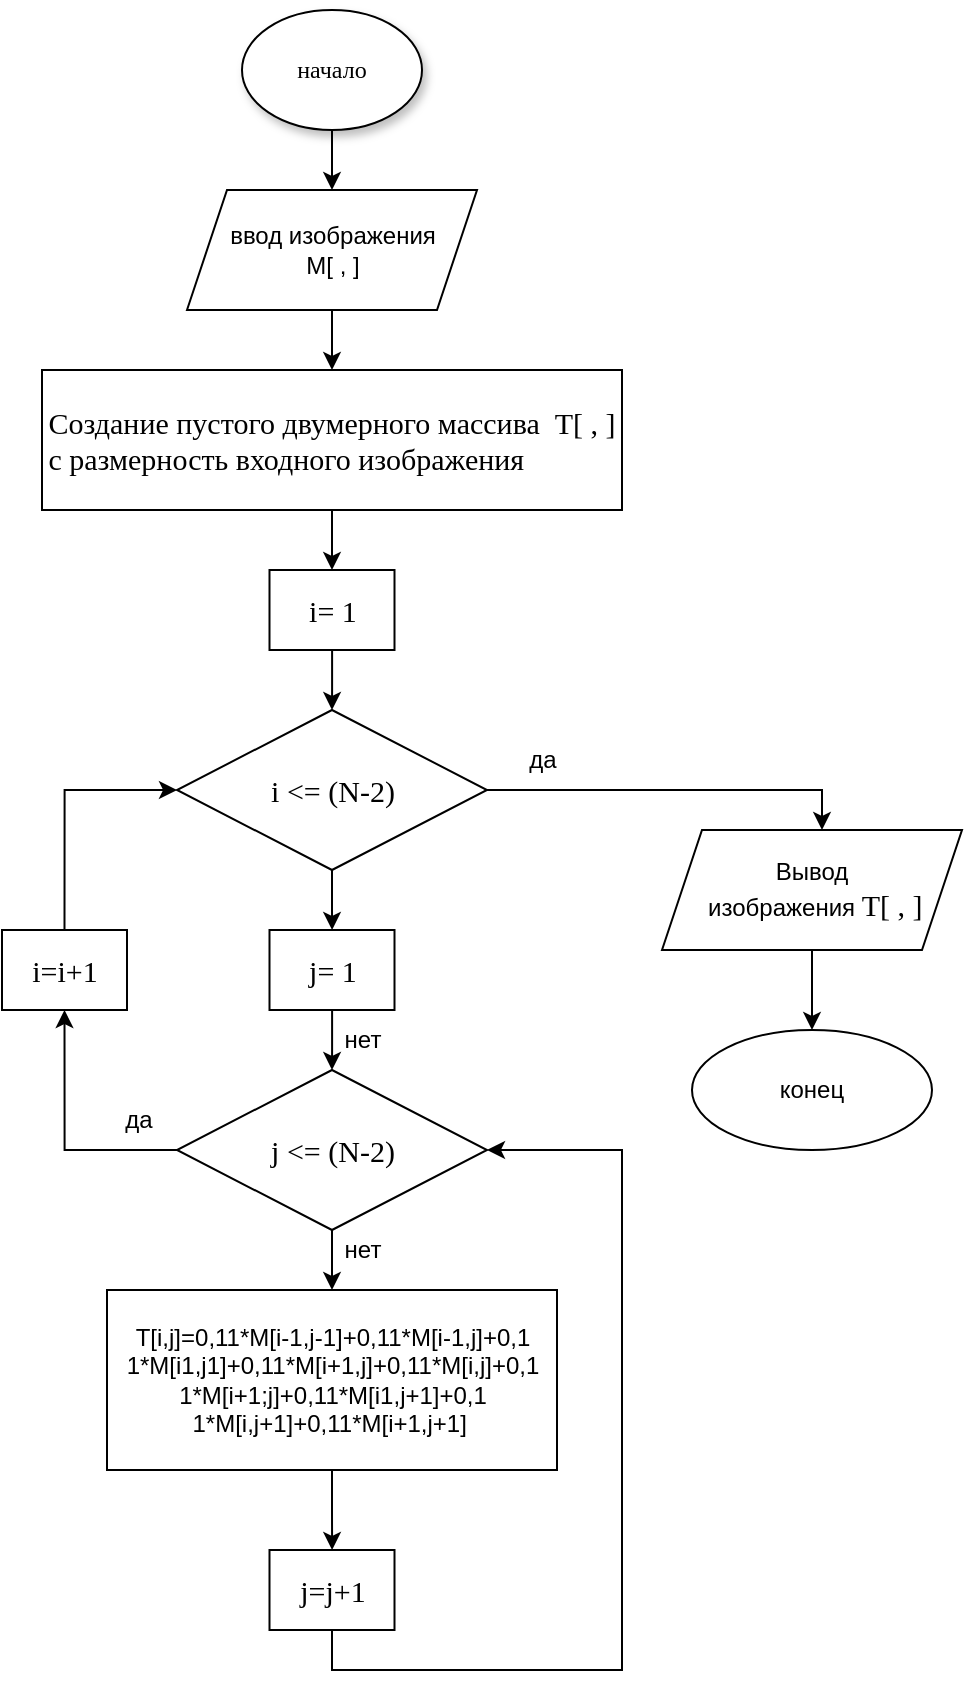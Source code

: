 <mxfile version="20.4.0" type="device"><diagram name="Page-1" id="42789a77-a242-8287-6e28-9cd8cfd52e62"><mxGraphModel dx="523" dy="719" grid="1" gridSize="10" guides="1" tooltips="1" connect="1" arrows="1" fold="1" page="1" pageScale="1" pageWidth="1100" pageHeight="850" background="none" math="0" shadow="0"><root><mxCell id="0"/><mxCell id="1" parent="0"/><mxCell id="BZrpUED-aytCTXXoasjo-2" style="edgeStyle=orthogonalEdgeStyle;rounded=0;orthogonalLoop=1;jettySize=auto;html=1;exitX=0.5;exitY=1;exitDx=0;exitDy=0;entryX=0.5;entryY=0;entryDx=0;entryDy=0;" edge="1" parent="1" source="1ea317790d2ca983-1" target="BZrpUED-aytCTXXoasjo-1"><mxGeometry relative="1" as="geometry"/></mxCell><mxCell id="1ea317790d2ca983-1" value="начало" style="ellipse;whiteSpace=wrap;html=1;rounded=0;shadow=1;comic=0;labelBackgroundColor=none;strokeWidth=1;fontFamily=Verdana;fontSize=12;align=center;" parent="1" vertex="1"><mxGeometry x="450" y="80" width="90" height="60" as="geometry"/></mxCell><mxCell id="BZrpUED-aytCTXXoasjo-4" style="edgeStyle=orthogonalEdgeStyle;rounded=0;orthogonalLoop=1;jettySize=auto;html=1;exitX=0.5;exitY=1;exitDx=0;exitDy=0;entryX=0.5;entryY=0;entryDx=0;entryDy=0;" edge="1" parent="1" source="BZrpUED-aytCTXXoasjo-1" target="BZrpUED-aytCTXXoasjo-3"><mxGeometry relative="1" as="geometry"/></mxCell><mxCell id="BZrpUED-aytCTXXoasjo-1" value="ввод изображения &lt;br&gt;M[ , ]" style="shape=parallelogram;perimeter=parallelogramPerimeter;whiteSpace=wrap;html=1;fixedSize=1;" vertex="1" parent="1"><mxGeometry x="422.5" y="170" width="145" height="60" as="geometry"/></mxCell><mxCell id="BZrpUED-aytCTXXoasjo-15" style="edgeStyle=orthogonalEdgeStyle;rounded=0;orthogonalLoop=1;jettySize=auto;html=1;exitX=0.5;exitY=1;exitDx=0;exitDy=0;entryX=0.5;entryY=0;entryDx=0;entryDy=0;" edge="1" parent="1" source="BZrpUED-aytCTXXoasjo-3" target="BZrpUED-aytCTXXoasjo-14"><mxGeometry relative="1" as="geometry"/></mxCell><mxCell id="BZrpUED-aytCTXXoasjo-3" value="&lt;div style=&quot;font-family: &amp;quot;YS Text&amp;quot;; font-size: 15px; text-align: left; background-color: rgb(255, 255, 255);&quot;&gt;Создание пустого двумерного массива&amp;nbsp; T[ , ]&lt;/div&gt;&lt;div style=&quot;font-family: &amp;quot;YS Text&amp;quot;; font-size: 15px; text-align: left; background-color: rgb(255, 255, 255);&quot;&gt;c размерность входного изображения&lt;/div&gt;" style="rounded=0;whiteSpace=wrap;html=1;" vertex="1" parent="1"><mxGeometry x="350" y="260" width="290" height="70" as="geometry"/></mxCell><mxCell id="BZrpUED-aytCTXXoasjo-19" value="" style="edgeStyle=orthogonalEdgeStyle;rounded=0;orthogonalLoop=1;jettySize=auto;html=1;" edge="1" parent="1" source="BZrpUED-aytCTXXoasjo-8" target="BZrpUED-aytCTXXoasjo-18"><mxGeometry relative="1" as="geometry"/></mxCell><mxCell id="BZrpUED-aytCTXXoasjo-21" value="" style="edgeStyle=orthogonalEdgeStyle;rounded=0;orthogonalLoop=1;jettySize=auto;html=1;" edge="1" parent="1" source="BZrpUED-aytCTXXoasjo-8" target="BZrpUED-aytCTXXoasjo-9"><mxGeometry relative="1" as="geometry"><Array as="points"><mxPoint x="740" y="470"/></Array></mxGeometry></mxCell><mxCell id="BZrpUED-aytCTXXoasjo-8" value="&lt;span style=&quot;font-family: &amp;quot;YS Text&amp;quot;; font-size: 15px; text-align: left; background-color: rgb(255, 255, 255);&quot;&gt;i &amp;lt;= (N-2)&lt;/span&gt;" style="rhombus;whiteSpace=wrap;html=1;" vertex="1" parent="1"><mxGeometry x="417.5" y="430" width="155" height="80" as="geometry"/></mxCell><mxCell id="BZrpUED-aytCTXXoasjo-11" value="" style="edgeStyle=orthogonalEdgeStyle;rounded=0;orthogonalLoop=1;jettySize=auto;html=1;" edge="1" parent="1" source="BZrpUED-aytCTXXoasjo-9" target="BZrpUED-aytCTXXoasjo-10"><mxGeometry relative="1" as="geometry"/></mxCell><mxCell id="BZrpUED-aytCTXXoasjo-9" value="Вывод&lt;br&gt;&amp;nbsp;изображения&amp;nbsp;&lt;span style=&quot;font-family: &amp;quot;YS Text&amp;quot;; font-size: 15px; text-align: left; background-color: rgb(255, 255, 255);&quot;&gt;T[ , ]&lt;/span&gt;" style="shape=parallelogram;perimeter=parallelogramPerimeter;whiteSpace=wrap;html=1;fixedSize=1;" vertex="1" parent="1"><mxGeometry x="660" y="490" width="150" height="60" as="geometry"/></mxCell><mxCell id="BZrpUED-aytCTXXoasjo-10" value="конец" style="ellipse;whiteSpace=wrap;html=1;" vertex="1" parent="1"><mxGeometry x="675" y="590" width="120" height="60" as="geometry"/></mxCell><mxCell id="BZrpUED-aytCTXXoasjo-16" value="" style="edgeStyle=orthogonalEdgeStyle;rounded=0;orthogonalLoop=1;jettySize=auto;html=1;" edge="1" parent="1" source="BZrpUED-aytCTXXoasjo-14" target="BZrpUED-aytCTXXoasjo-8"><mxGeometry relative="1" as="geometry"/></mxCell><mxCell id="BZrpUED-aytCTXXoasjo-14" value="&lt;span style=&quot;font-family: &amp;quot;YS Text&amp;quot;; font-size: 15px; text-align: left; background-color: rgb(255, 255, 255);&quot;&gt;i= 1&lt;/span&gt;" style="rounded=0;whiteSpace=wrap;html=1;" vertex="1" parent="1"><mxGeometry x="463.75" y="360" width="62.5" height="40" as="geometry"/></mxCell><mxCell id="BZrpUED-aytCTXXoasjo-23" style="edgeStyle=orthogonalEdgeStyle;rounded=0;orthogonalLoop=1;jettySize=auto;html=1;exitX=0.5;exitY=1;exitDx=0;exitDy=0;entryX=0.5;entryY=0;entryDx=0;entryDy=0;" edge="1" parent="1" source="BZrpUED-aytCTXXoasjo-17" target="BZrpUED-aytCTXXoasjo-22"><mxGeometry relative="1" as="geometry"/></mxCell><mxCell id="BZrpUED-aytCTXXoasjo-33" style="edgeStyle=orthogonalEdgeStyle;rounded=0;orthogonalLoop=1;jettySize=auto;html=1;exitX=0;exitY=0.5;exitDx=0;exitDy=0;entryX=0.5;entryY=1;entryDx=0;entryDy=0;" edge="1" parent="1" source="BZrpUED-aytCTXXoasjo-17" target="BZrpUED-aytCTXXoasjo-34"><mxGeometry relative="1" as="geometry"><Array as="points"><mxPoint x="361" y="650"/></Array></mxGeometry></mxCell><mxCell id="BZrpUED-aytCTXXoasjo-17" value="&lt;span style=&quot;font-family: &amp;quot;YS Text&amp;quot;; font-size: 15px; text-align: left; background-color: rgb(255, 255, 255);&quot;&gt;j &amp;lt;= (N-2)&lt;/span&gt;" style="rhombus;whiteSpace=wrap;html=1;" vertex="1" parent="1"><mxGeometry x="417.5" y="610" width="155" height="80" as="geometry"/></mxCell><mxCell id="BZrpUED-aytCTXXoasjo-20" value="" style="edgeStyle=orthogonalEdgeStyle;rounded=0;orthogonalLoop=1;jettySize=auto;html=1;" edge="1" parent="1" source="BZrpUED-aytCTXXoasjo-18" target="BZrpUED-aytCTXXoasjo-17"><mxGeometry relative="1" as="geometry"/></mxCell><mxCell id="BZrpUED-aytCTXXoasjo-18" value="&lt;span style=&quot;font-family: &amp;quot;YS Text&amp;quot;; font-size: 15px; text-align: left; background-color: rgb(255, 255, 255);&quot;&gt;j= 1&lt;/span&gt;" style="rounded=0;whiteSpace=wrap;html=1;" vertex="1" parent="1"><mxGeometry x="463.75" y="540" width="62.5" height="40" as="geometry"/></mxCell><mxCell id="BZrpUED-aytCTXXoasjo-25" value="" style="edgeStyle=orthogonalEdgeStyle;rounded=0;orthogonalLoop=1;jettySize=auto;html=1;" edge="1" parent="1" source="BZrpUED-aytCTXXoasjo-22" target="BZrpUED-aytCTXXoasjo-24"><mxGeometry relative="1" as="geometry"/></mxCell><mxCell id="BZrpUED-aytCTXXoasjo-22" value="T[i,j]=0,11*M[i-1,j-1]+0,11*M[i-1,j]+0,1 1*M[i1,j1]+0,11*M[i+1,j]+0,11*M[i,j]+0,1 1*M[i+1;j]+0,11*M[i1,j+1]+0,1 1*M[i,j+1]+0,11*M[i+1,j+1]&amp;nbsp;" style="rounded=0;whiteSpace=wrap;html=1;" vertex="1" parent="1"><mxGeometry x="382.5" y="720" width="225" height="90" as="geometry"/></mxCell><mxCell id="BZrpUED-aytCTXXoasjo-28" style="edgeStyle=orthogonalEdgeStyle;rounded=0;orthogonalLoop=1;jettySize=auto;html=1;exitX=0.5;exitY=1;exitDx=0;exitDy=0;entryX=1;entryY=0.5;entryDx=0;entryDy=0;" edge="1" parent="1" source="BZrpUED-aytCTXXoasjo-24" target="BZrpUED-aytCTXXoasjo-17"><mxGeometry relative="1" as="geometry"><Array as="points"><mxPoint x="495" y="910"/><mxPoint x="640" y="910"/><mxPoint x="640" y="650"/></Array></mxGeometry></mxCell><mxCell id="BZrpUED-aytCTXXoasjo-24" value="&lt;span style=&quot;font-family: &amp;quot;YS Text&amp;quot;; font-size: 15px; text-align: left; background-color: rgb(255, 255, 255);&quot;&gt;j=j+1&lt;/span&gt;" style="rounded=0;whiteSpace=wrap;html=1;" vertex="1" parent="1"><mxGeometry x="463.75" y="850" width="62.5" height="40" as="geometry"/></mxCell><mxCell id="BZrpUED-aytCTXXoasjo-29" value="нет" style="text;html=1;align=center;verticalAlign=middle;resizable=0;points=[];autosize=1;strokeColor=none;fillColor=none;" vertex="1" parent="1"><mxGeometry x="490" y="685" width="40" height="30" as="geometry"/></mxCell><mxCell id="BZrpUED-aytCTXXoasjo-30" value="нет" style="text;html=1;align=center;verticalAlign=middle;resizable=0;points=[];autosize=1;strokeColor=none;fillColor=none;" vertex="1" parent="1"><mxGeometry x="490" y="580" width="40" height="30" as="geometry"/></mxCell><mxCell id="BZrpUED-aytCTXXoasjo-31" value="да" style="text;html=1;align=center;verticalAlign=middle;resizable=0;points=[];autosize=1;strokeColor=none;fillColor=none;" vertex="1" parent="1"><mxGeometry x="580" y="440" width="40" height="30" as="geometry"/></mxCell><mxCell id="BZrpUED-aytCTXXoasjo-32" value="да" style="text;html=1;align=center;verticalAlign=middle;resizable=0;points=[];autosize=1;strokeColor=none;fillColor=none;" vertex="1" parent="1"><mxGeometry x="377.5" y="620" width="40" height="30" as="geometry"/></mxCell><mxCell id="BZrpUED-aytCTXXoasjo-35" style="edgeStyle=orthogonalEdgeStyle;rounded=0;orthogonalLoop=1;jettySize=auto;html=1;exitX=0.5;exitY=0;exitDx=0;exitDy=0;entryX=0;entryY=0.5;entryDx=0;entryDy=0;" edge="1" parent="1" source="BZrpUED-aytCTXXoasjo-34" target="BZrpUED-aytCTXXoasjo-8"><mxGeometry relative="1" as="geometry"/></mxCell><mxCell id="BZrpUED-aytCTXXoasjo-34" value="&lt;span style=&quot;font-family: &amp;quot;YS Text&amp;quot;; font-size: 15px; text-align: left; background-color: rgb(255, 255, 255);&quot;&gt;i=i+1&lt;/span&gt;" style="rounded=0;whiteSpace=wrap;html=1;" vertex="1" parent="1"><mxGeometry x="330" y="540" width="62.5" height="40" as="geometry"/></mxCell></root></mxGraphModel></diagram></mxfile>